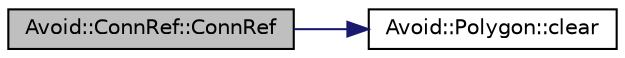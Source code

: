 digraph "Avoid::ConnRef::ConnRef"
{
  edge [fontname="Helvetica",fontsize="10",labelfontname="Helvetica",labelfontsize="10"];
  node [fontname="Helvetica",fontsize="10",shape=record];
  rankdir="LR";
  Node1 [label="Avoid::ConnRef::ConnRef",height=0.2,width=0.4,color="black", fillcolor="grey75", style="filled" fontcolor="black"];
  Node1 -> Node2 [color="midnightblue",fontsize="10",style="solid",fontname="Helvetica"];
  Node2 [label="Avoid::Polygon::clear",height=0.2,width=0.4,color="black", fillcolor="white", style="filled",URL="$classAvoid_1_1Polygon.html#aae0e8e58b2f358ec3f203a5e6485c660",tooltip="Resets this to the empty polygon."];
}
